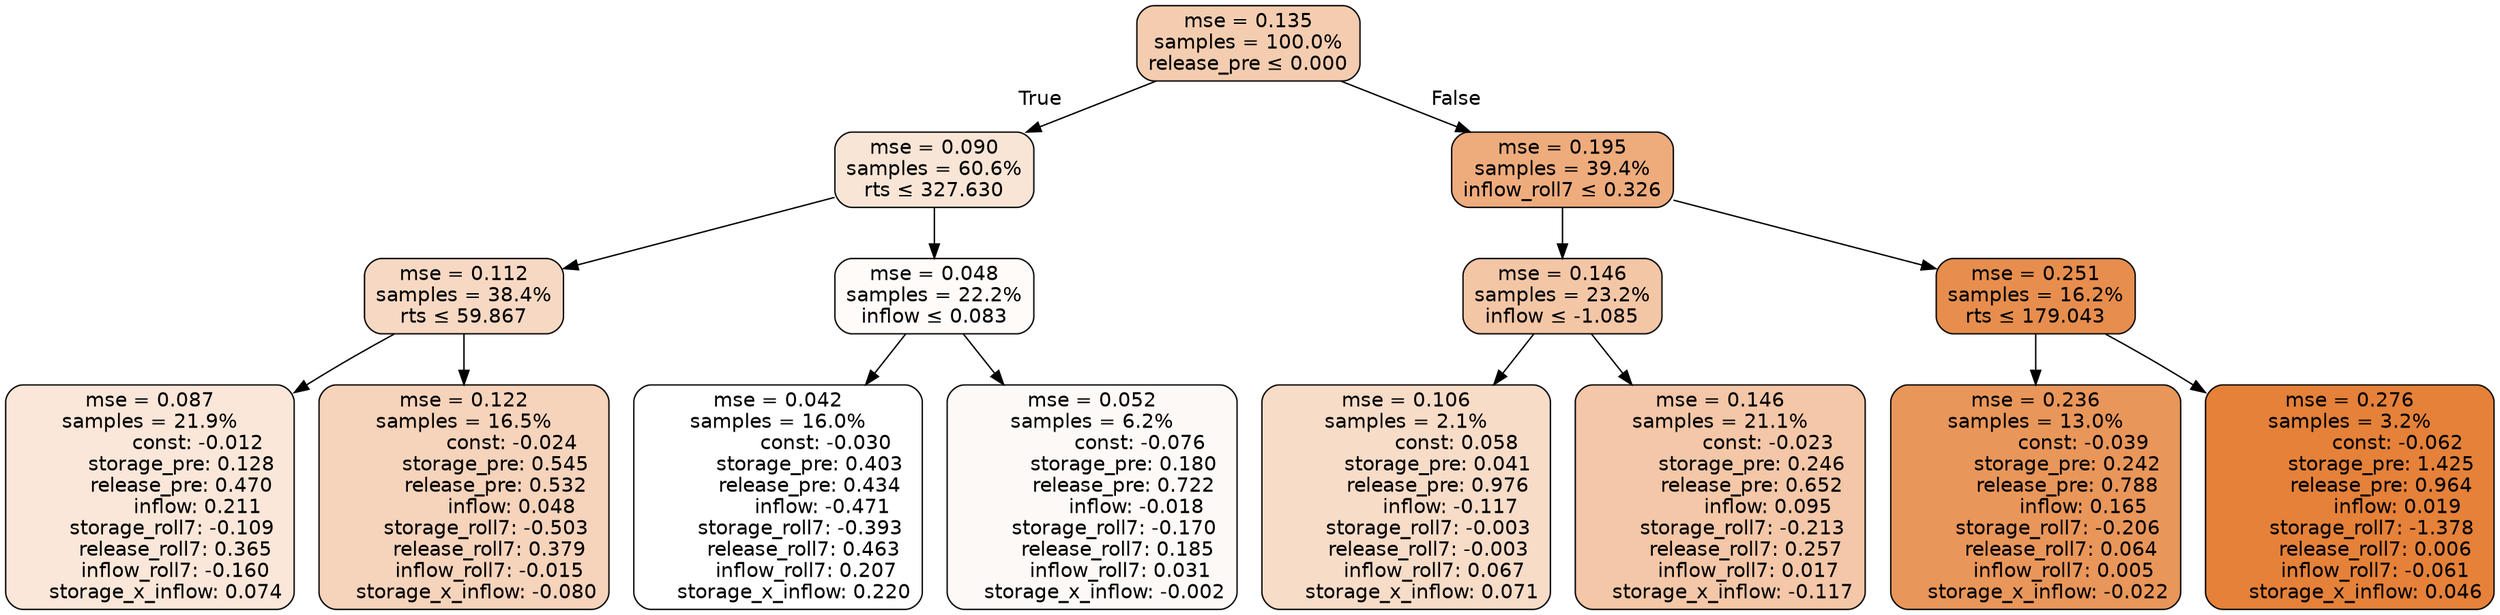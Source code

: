 digraph tree {
bgcolor="transparent"
node [shape=rectangle, style="filled, rounded", color="black", fontname=helvetica] ;
edge [fontname=helvetica] ;
	"0" [label="mse = 0.135
samples = 100.0%
release_pre &le; 0.000", fillcolor="#f4cdb0"]
	"1" [label="mse = 0.090
samples = 60.6%
rts &le; 327.630", fillcolor="#f9e5d6"]
	"2" [label="mse = 0.112
samples = 38.4%
rts &le; 59.867", fillcolor="#f7d9c3"]
	"3" [label="mse = 0.087
samples = 21.9%
               const: -0.012
          storage_pre: 0.128
          release_pre: 0.470
               inflow: 0.211
       storage_roll7: -0.109
        release_roll7: 0.365
        inflow_roll7: -0.160
     storage_x_inflow: 0.074", fillcolor="#fae7d9"]
	"4" [label="mse = 0.122
samples = 16.5%
               const: -0.024
          storage_pre: 0.545
          release_pre: 0.532
               inflow: 0.048
       storage_roll7: -0.503
        release_roll7: 0.379
        inflow_roll7: -0.015
    storage_x_inflow: -0.080", fillcolor="#f6d3bb"]
	"5" [label="mse = 0.048
samples = 22.2%
inflow &le; 0.083", fillcolor="#fefbf9"]
	"6" [label="mse = 0.042
samples = 16.0%
               const: -0.030
          storage_pre: 0.403
          release_pre: 0.434
              inflow: -0.471
       storage_roll7: -0.393
        release_roll7: 0.463
         inflow_roll7: 0.207
     storage_x_inflow: 0.220", fillcolor="#ffffff"]
	"7" [label="mse = 0.052
samples = 6.2%
               const: -0.076
          storage_pre: 0.180
          release_pre: 0.722
              inflow: -0.018
       storage_roll7: -0.170
        release_roll7: 0.185
         inflow_roll7: 0.031
    storage_x_inflow: -0.002", fillcolor="#fdf9f6"]
	"8" [label="mse = 0.195
samples = 39.4%
inflow_roll7 &le; 0.326", fillcolor="#eeac7d"]
	"9" [label="mse = 0.146
samples = 23.2%
inflow &le; -1.085", fillcolor="#f3c6a6"]
	"10" [label="mse = 0.106
samples = 2.1%
                const: 0.058
          storage_pre: 0.041
          release_pre: 0.976
              inflow: -0.117
       storage_roll7: -0.003
       release_roll7: -0.003
         inflow_roll7: 0.067
     storage_x_inflow: 0.071", fillcolor="#f7dcc8"]
	"11" [label="mse = 0.146
samples = 21.1%
               const: -0.023
          storage_pre: 0.246
          release_pre: 0.652
               inflow: 0.095
       storage_roll7: -0.213
        release_roll7: 0.257
         inflow_roll7: 0.017
    storage_x_inflow: -0.117", fillcolor="#f3c7a7"]
	"12" [label="mse = 0.251
samples = 16.2%
rts &le; 179.043", fillcolor="#e78e4e"]
	"13" [label="mse = 0.236
samples = 13.0%
               const: -0.039
          storage_pre: 0.242
          release_pre: 0.788
               inflow: 0.165
       storage_roll7: -0.206
        release_roll7: 0.064
         inflow_roll7: 0.005
    storage_x_inflow: -0.022", fillcolor="#e9965a"]
	"14" [label="mse = 0.276
samples = 3.2%
               const: -0.062
          storage_pre: 1.425
          release_pre: 0.964
               inflow: 0.019
       storage_roll7: -1.378
        release_roll7: 0.006
        inflow_roll7: -0.061
     storage_x_inflow: 0.046", fillcolor="#e58139"]

	"0" -> "1" [labeldistance=2.5, labelangle=45, headlabel="True"]
	"1" -> "2"
	"2" -> "3"
	"2" -> "4"
	"1" -> "5"
	"5" -> "6"
	"5" -> "7"
	"0" -> "8" [labeldistance=2.5, labelangle=-45, headlabel="False"]
	"8" -> "9"
	"9" -> "10"
	"9" -> "11"
	"8" -> "12"
	"12" -> "13"
	"12" -> "14"
}